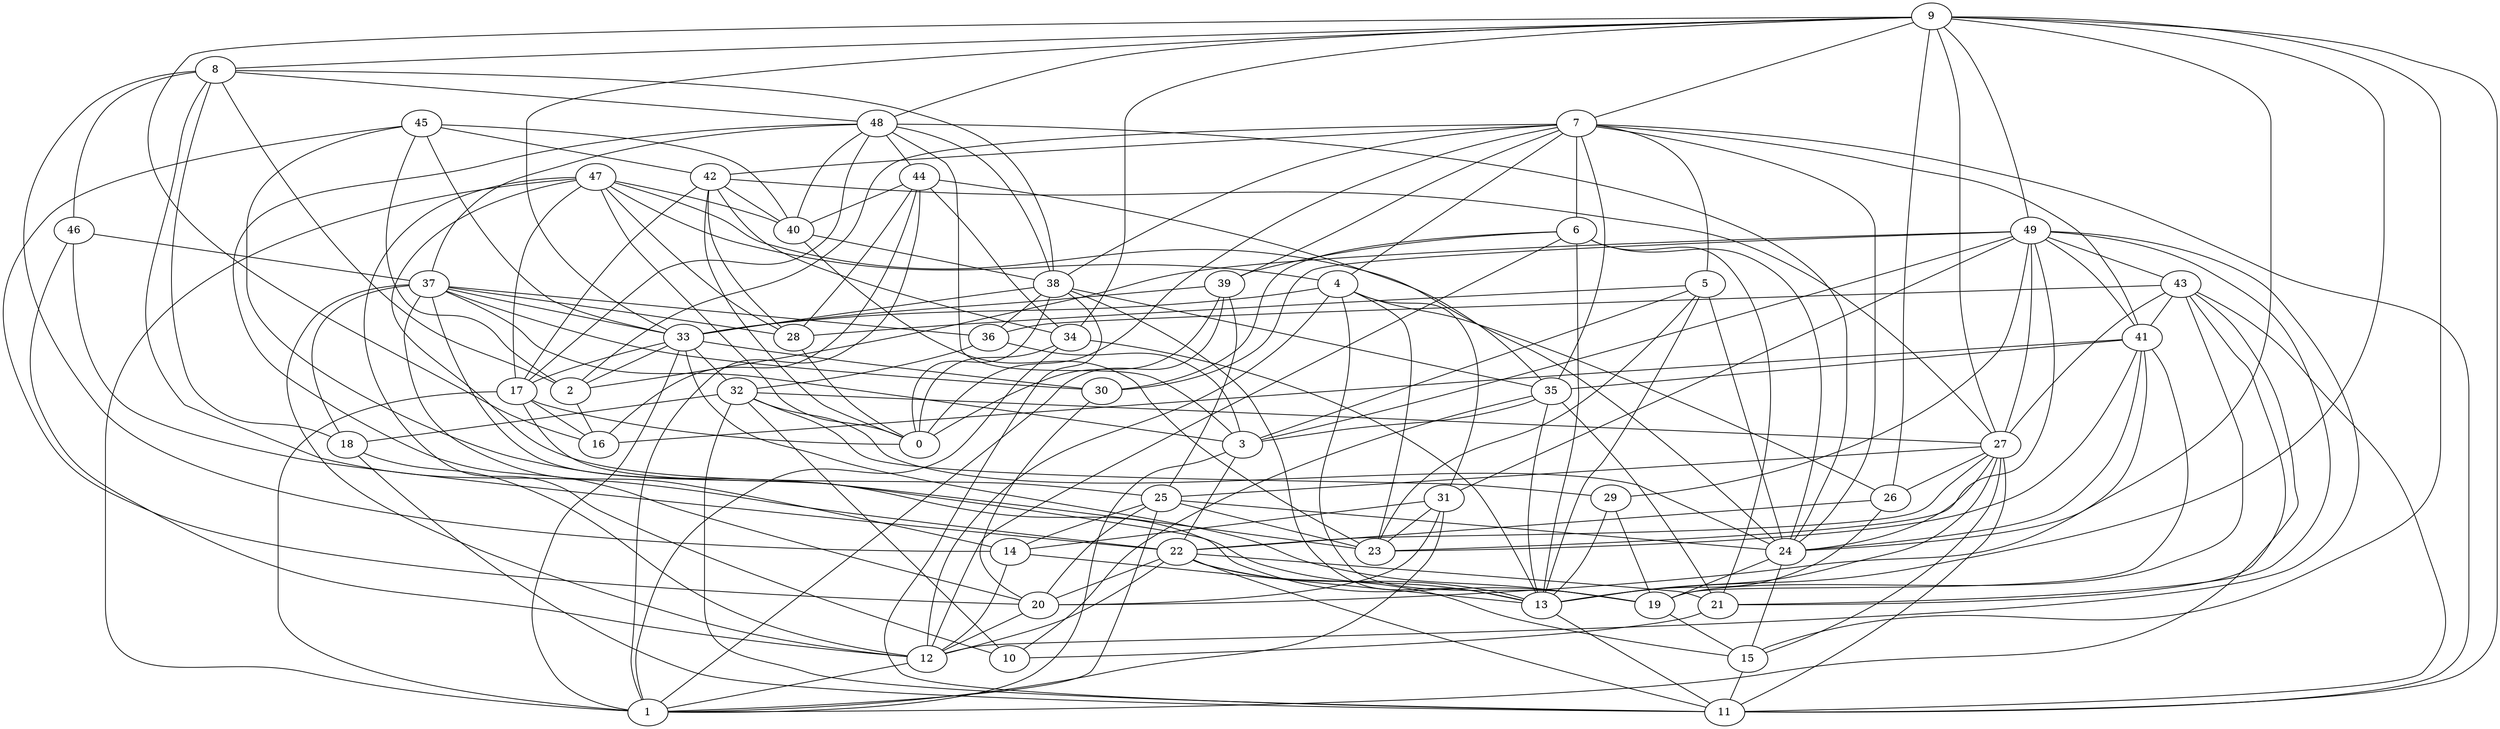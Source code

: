 digraph GG_graph {

subgraph G_graph {
edge [color = black]
"48" -> "44" [dir = none]
"29" -> "19" [dir = none]
"46" -> "12" [dir = none]
"7" -> "2" [dir = none]
"43" -> "27" [dir = none]
"41" -> "23" [dir = none]
"37" -> "12" [dir = none]
"8" -> "18" [dir = none]
"32" -> "10" [dir = none]
"32" -> "27" [dir = none]
"39" -> "1" [dir = none]
"9" -> "15" [dir = none]
"9" -> "34" [dir = none]
"9" -> "33" [dir = none]
"36" -> "32" [dir = none]
"22" -> "21" [dir = none]
"22" -> "12" [dir = none]
"25" -> "14" [dir = none]
"25" -> "1" [dir = none]
"4" -> "23" [dir = none]
"4" -> "26" [dir = none]
"4" -> "19" [dir = none]
"4" -> "31" [dir = none]
"4" -> "33" [dir = none]
"33" -> "2" [dir = none]
"33" -> "30" [dir = none]
"33" -> "17" [dir = none]
"33" -> "32" [dir = none]
"33" -> "1" [dir = none]
"18" -> "12" [dir = none]
"49" -> "31" [dir = none]
"42" -> "40" [dir = none]
"42" -> "0" [dir = none]
"42" -> "17" [dir = none]
"40" -> "38" [dir = none]
"17" -> "16" [dir = none]
"24" -> "19" [dir = none]
"12" -> "1" [dir = none]
"44" -> "28" [dir = none]
"44" -> "35" [dir = none]
"44" -> "1" [dir = none]
"47" -> "17" [dir = none]
"35" -> "3" [dir = none]
"6" -> "24" [dir = none]
"45" -> "20" [dir = none]
"45" -> "42" [dir = none]
"5" -> "13" [dir = none]
"5" -> "23" [dir = none]
"15" -> "11" [dir = none]
"7" -> "38" [dir = none]
"30" -> "20" [dir = none]
"14" -> "13" [dir = none]
"31" -> "23" [dir = none]
"35" -> "13" [dir = none]
"22" -> "13" [dir = none]
"9" -> "49" [dir = none]
"9" -> "7" [dir = none]
"4" -> "12" [dir = none]
"9" -> "27" [dir = none]
"26" -> "13" [dir = none]
"48" -> "24" [dir = none]
"42" -> "27" [dir = none]
"37" -> "19" [dir = none]
"38" -> "36" [dir = none]
"49" -> "27" [dir = none]
"6" -> "12" [dir = none]
"48" -> "37" [dir = none]
"47" -> "24" [dir = none]
"17" -> "0" [dir = none]
"29" -> "13" [dir = none]
"47" -> "1" [dir = none]
"38" -> "33" [dir = none]
"8" -> "38" [dir = none]
"43" -> "41" [dir = none]
"7" -> "35" [dir = none]
"25" -> "24" [dir = none]
"45" -> "40" [dir = none]
"32" -> "18" [dir = none]
"31" -> "14" [dir = none]
"25" -> "23" [dir = none]
"8" -> "48" [dir = none]
"7" -> "39" [dir = none]
"36" -> "3" [dir = none]
"38" -> "13" [dir = none]
"5" -> "28" [dir = none]
"48" -> "20" [dir = none]
"34" -> "13" [dir = none]
"13" -> "11" [dir = none]
"35" -> "10" [dir = none]
"6" -> "39" [dir = none]
"8" -> "46" [dir = none]
"43" -> "1" [dir = none]
"47" -> "25" [dir = none]
"9" -> "48" [dir = none]
"9" -> "8" [dir = none]
"47" -> "28" [dir = none]
"43" -> "21" [dir = none]
"27" -> "25" [dir = none]
"21" -> "10" [dir = none]
"37" -> "14" [dir = none]
"39" -> "25" [dir = none]
"7" -> "5" [dir = none]
"49" -> "43" [dir = none]
"44" -> "34" [dir = none]
"39" -> "0" [dir = none]
"6" -> "13" [dir = none]
"24" -> "15" [dir = none]
"48" -> "38" [dir = none]
"46" -> "22" [dir = none]
"48" -> "17" [dir = none]
"47" -> "40" [dir = none]
"38" -> "11" [dir = none]
"43" -> "19" [dir = none]
"3" -> "1" [dir = none]
"49" -> "23" [dir = none]
"5" -> "3" [dir = none]
"7" -> "0" [dir = none]
"45" -> "23" [dir = none]
"49" -> "29" [dir = none]
"19" -> "15" [dir = none]
"14" -> "12" [dir = none]
"7" -> "11" [dir = none]
"34" -> "1" [dir = none]
"37" -> "28" [dir = none]
"38" -> "35" [dir = none]
"44" -> "16" [dir = none]
"31" -> "20" [dir = none]
"48" -> "3" [dir = none]
"44" -> "40" [dir = none]
"8" -> "2" [dir = none]
"32" -> "29" [dir = none]
"31" -> "1" [dir = none]
"5" -> "24" [dir = none]
"9" -> "16" [dir = none]
"17" -> "13" [dir = none]
"42" -> "34" [dir = none]
"49" -> "12" [dir = none]
"41" -> "19" [dir = none]
"27" -> "11" [dir = none]
"37" -> "36" [dir = none]
"7" -> "42" [dir = none]
"41" -> "35" [dir = none]
"27" -> "15" [dir = none]
"43" -> "11" [dir = none]
"33" -> "19" [dir = none]
"40" -> "23" [dir = none]
"41" -> "20" [dir = none]
"49" -> "21" [dir = none]
"27" -> "22" [dir = none]
"3" -> "22" [dir = none]
"28" -> "0" [dir = none]
"9" -> "11" [dir = none]
"27" -> "13" [dir = none]
"2" -> "16" [dir = none]
"39" -> "33" [dir = none]
"6" -> "30" [dir = none]
"20" -> "12" [dir = none]
"49" -> "3" [dir = none]
"45" -> "33" [dir = none]
"6" -> "21" [dir = none]
"8" -> "14" [dir = none]
"45" -> "2" [dir = none]
"35" -> "21" [dir = none]
"37" -> "18" [dir = none]
"7" -> "41" [dir = none]
"22" -> "20" [dir = none]
"37" -> "3" [dir = none]
"47" -> "4" [dir = none]
"7" -> "24" [dir = none]
"9" -> "26" [dir = none]
"47" -> "0" [dir = none]
"49" -> "30" [dir = none]
"41" -> "16" [dir = none]
"27" -> "24" [dir = none]
"22" -> "15" [dir = none]
"47" -> "10" [dir = none]
"22" -> "11" [dir = none]
"27" -> "26" [dir = none]
"49" -> "2" [dir = none]
"49" -> "41" [dir = none]
"43" -> "36" [dir = none]
"18" -> "11" [dir = none]
"26" -> "22" [dir = none]
"46" -> "37" [dir = none]
"34" -> "0" [dir = none]
"32" -> "24" [dir = none]
"8" -> "22" [dir = none]
"9" -> "13" [dir = none]
"17" -> "1" [dir = none]
"7" -> "6" [dir = none]
"37" -> "33" [dir = none]
"38" -> "0" [dir = none]
"25" -> "20" [dir = none]
"41" -> "24" [dir = none]
"37" -> "30" [dir = none]
"48" -> "40" [dir = none]
"42" -> "28" [dir = none]
"7" -> "4" [dir = none]
"32" -> "11" [dir = none]
"9" -> "24" [dir = none]
}

}
